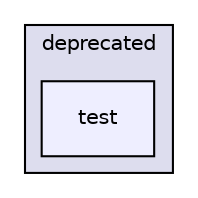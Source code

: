 digraph "gulp-src/node_modules/gulp/node_modules/deprecated/test" {
  compound=true
  node [ fontsize="10", fontname="Helvetica"];
  edge [ labelfontsize="10", labelfontname="Helvetica"];
  subgraph clusterdir_d4306c82c4cf37a56b7e888c6076f16b {
    graph [ bgcolor="#ddddee", pencolor="black", label="deprecated" fontname="Helvetica", fontsize="10", URL="dir_d4306c82c4cf37a56b7e888c6076f16b.html"]
  dir_6553bd9325056ba154986a69483acc90 [shape=box, label="test", style="filled", fillcolor="#eeeeff", pencolor="black", URL="dir_6553bd9325056ba154986a69483acc90.html"];
  }
}
